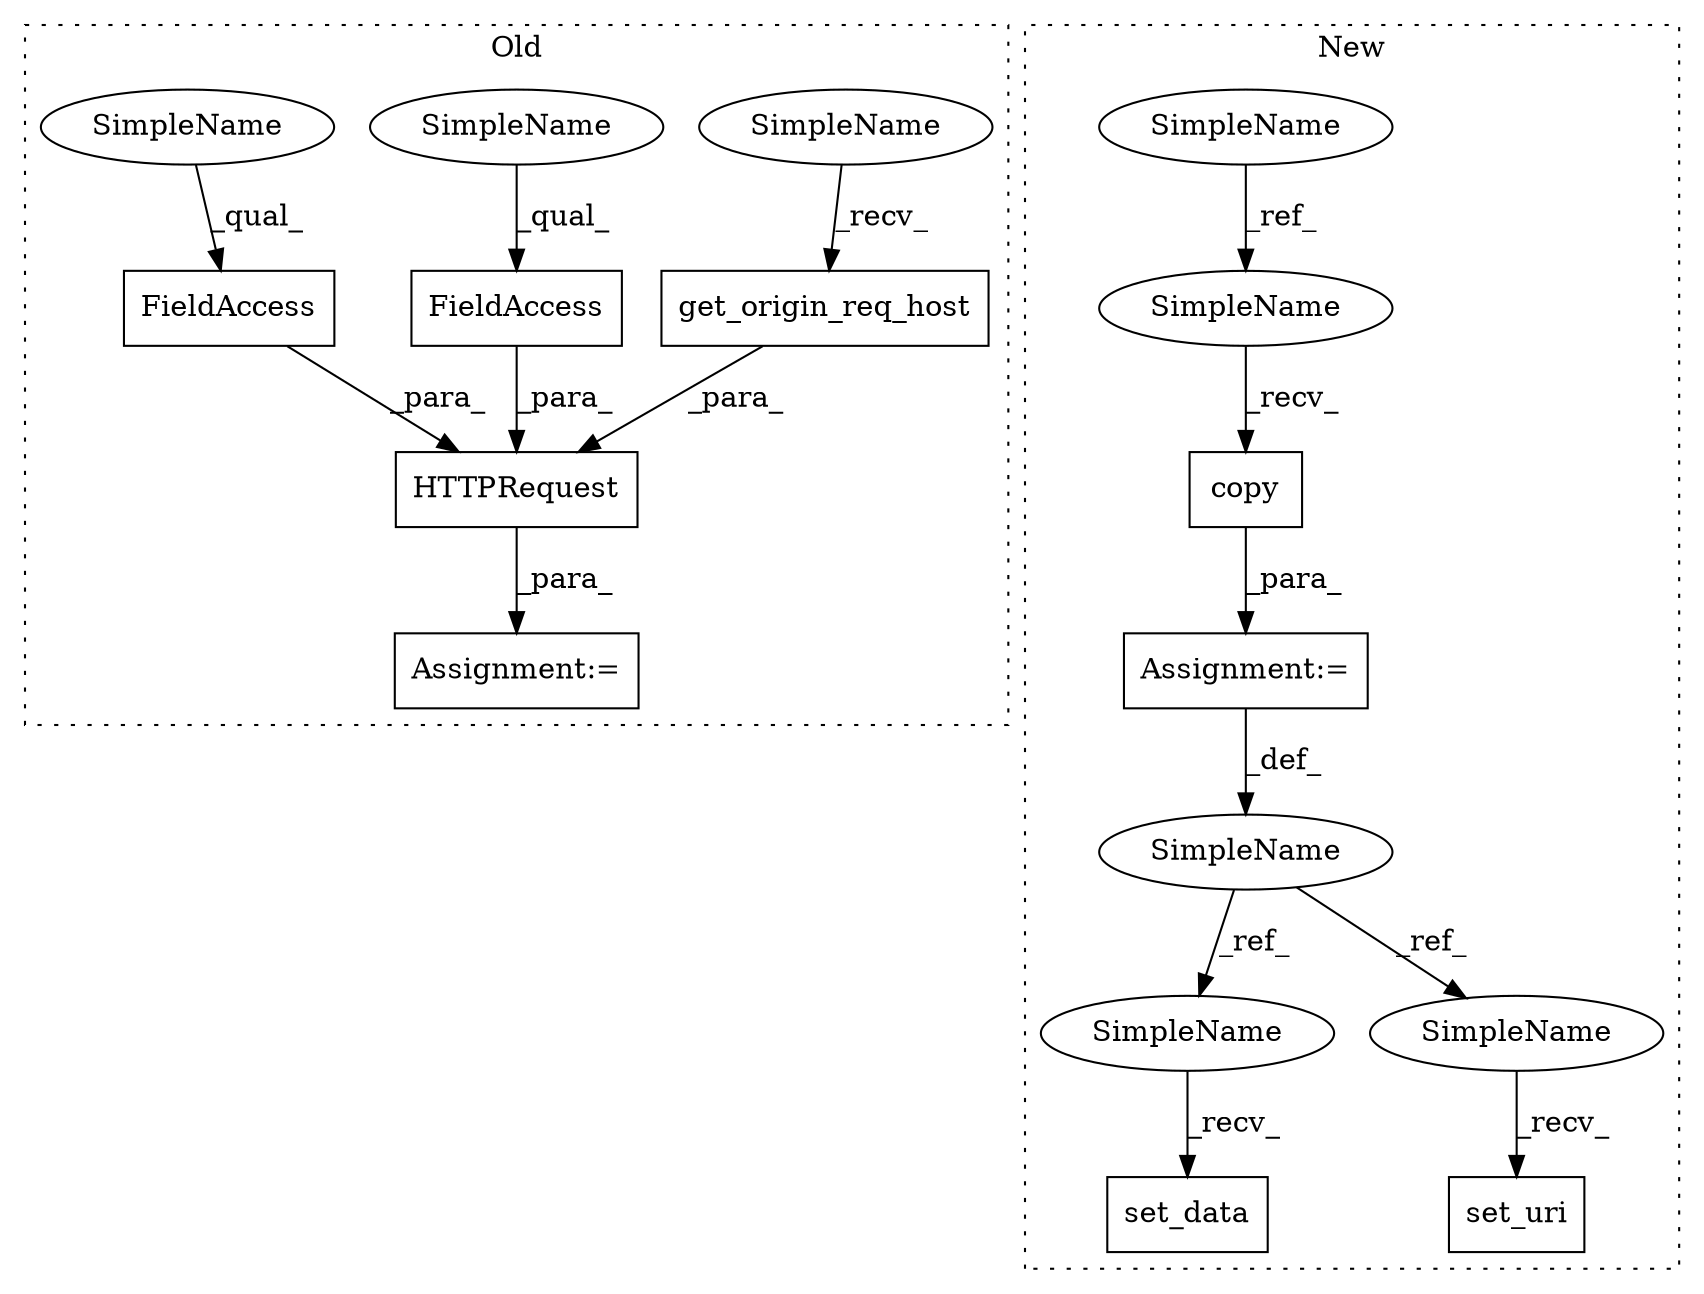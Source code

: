 digraph G {
subgraph cluster0 {
1 [label="get_origin_req_host" a="32" s="857" l="21" shape="box"];
3 [label="HTTPRequest" a="32" s="808,899" l="12,1" shape="box"];
5 [label="FieldAccess" a="22" s="833" l="15" shape="box"];
6 [label="FieldAccess" a="22" s="879" l="20" shape="box"];
9 [label="Assignment:=" a="7" s="807" l="1" shape="box"];
13 [label="SimpleName" a="42" s="849" l="7" shape="ellipse"];
14 [label="SimpleName" a="42" s="833" l="7" shape="ellipse"];
15 [label="SimpleName" a="42" s="879" l="7" shape="ellipse"];
label = "Old";
style="dotted";
}
subgraph cluster1 {
2 [label="copy" a="32" s="726" l="6" shape="box"];
4 [label="SimpleName" a="42" s="324" l="7" shape="ellipse"];
7 [label="set_uri" a="32" s="774,789" l="8,1" shape="box"];
8 [label="Assignment:=" a="7" s="717" l="1" shape="box"];
10 [label="SimpleName" a="42" s="710" l="7" shape="ellipse"];
11 [label="set_data" a="32" s="746,759" l="9,1" shape="box"];
12 [label="SimpleName" a="42" s="718" l="7" shape="ellipse"];
16 [label="SimpleName" a="42" s="738" l="7" shape="ellipse"];
17 [label="SimpleName" a="42" s="766" l="7" shape="ellipse"];
label = "New";
style="dotted";
}
1 -> 3 [label="_para_"];
2 -> 8 [label="_para_"];
3 -> 9 [label="_para_"];
4 -> 12 [label="_ref_"];
5 -> 3 [label="_para_"];
6 -> 3 [label="_para_"];
8 -> 10 [label="_def_"];
10 -> 16 [label="_ref_"];
10 -> 17 [label="_ref_"];
12 -> 2 [label="_recv_"];
13 -> 1 [label="_recv_"];
14 -> 5 [label="_qual_"];
15 -> 6 [label="_qual_"];
16 -> 11 [label="_recv_"];
17 -> 7 [label="_recv_"];
}